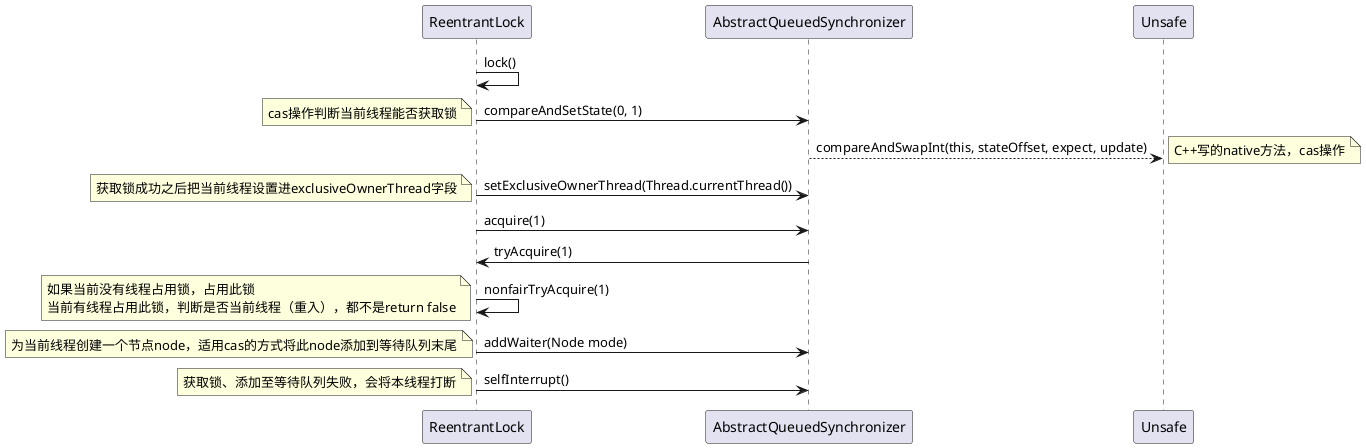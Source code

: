 @startuml
ReentrantLock -> ReentrantLock: lock()
ReentrantLock -> AbstractQueuedSynchronizer: compareAndSetState(0, 1)
note left: cas操作判断当前线程能否获取锁
AbstractQueuedSynchronizer --> Unsafe: compareAndSwapInt(this, stateOffset, expect, update)
note right: C++写的native方法，cas操作
ReentrantLock -> AbstractQueuedSynchronizer: setExclusiveOwnerThread(Thread.currentThread())
note left: 获取锁成功之后把当前线程设置进exclusiveOwnerThread字段
ReentrantLock -> AbstractQueuedSynchronizer: acquire(1)
AbstractQueuedSynchronizer -> ReentrantLock: tryAcquire(1)
ReentrantLock -> ReentrantLock: nonfairTryAcquire(1)
note left
如果当前没有线程占用锁，占用此锁
当前有线程占用此锁，判断是否当前线程（重入），都不是return false
end note
ReentrantLock -> AbstractQueuedSynchronizer:addWaiter(Node mode)
note left:为当前线程创建一个节点node，适用cas的方式将此node添加到等待队列末尾
ReentrantLock -> AbstractQueuedSynchronizer:selfInterrupt()
note left: 获取锁、添加至等待队列失败，会将本线程打断
@enduml
